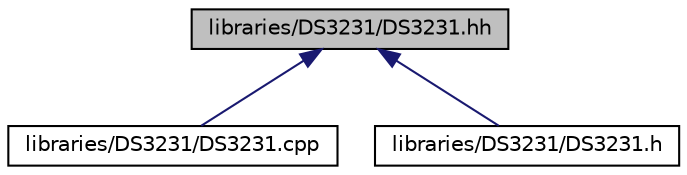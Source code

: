digraph "libraries/DS3231/DS3231.hh"
{
  edge [fontname="Helvetica",fontsize="10",labelfontname="Helvetica",labelfontsize="10"];
  node [fontname="Helvetica",fontsize="10",shape=record];
  Node1 [label="libraries/DS3231/DS3231.hh",height=0.2,width=0.4,color="black", fillcolor="grey75", style="filled", fontcolor="black"];
  Node1 -> Node2 [dir="back",color="midnightblue",fontsize="10",style="solid",fontname="Helvetica"];
  Node2 [label="libraries/DS3231/DS3231.cpp",height=0.2,width=0.4,color="black", fillcolor="white", style="filled",URL="$d6/d8a/DS3231_8cpp.html"];
  Node1 -> Node3 [dir="back",color="midnightblue",fontsize="10",style="solid",fontname="Helvetica"];
  Node3 [label="libraries/DS3231/DS3231.h",height=0.2,width=0.4,color="black", fillcolor="white", style="filled",URL="$d7/d2d/DS3231_8h.html"];
}
